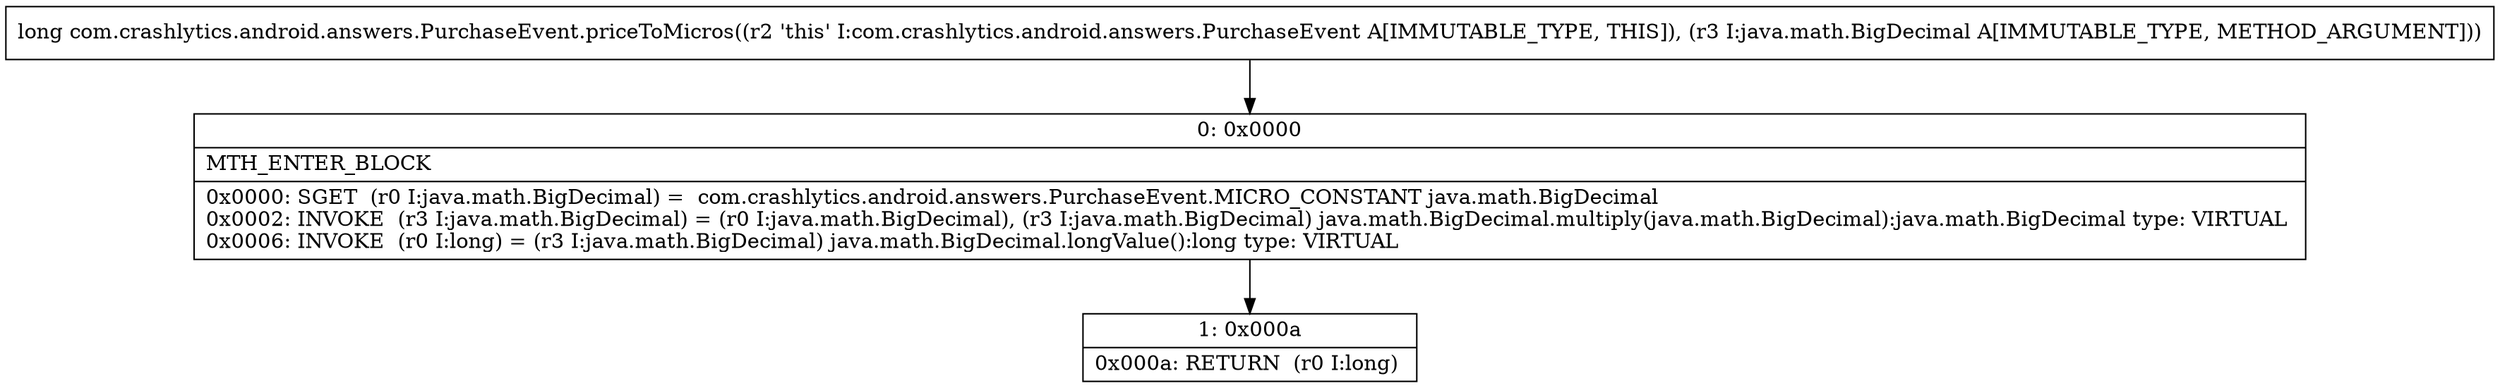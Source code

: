 digraph "CFG forcom.crashlytics.android.answers.PurchaseEvent.priceToMicros(Ljava\/math\/BigDecimal;)J" {
Node_0 [shape=record,label="{0\:\ 0x0000|MTH_ENTER_BLOCK\l|0x0000: SGET  (r0 I:java.math.BigDecimal) =  com.crashlytics.android.answers.PurchaseEvent.MICRO_CONSTANT java.math.BigDecimal \l0x0002: INVOKE  (r3 I:java.math.BigDecimal) = (r0 I:java.math.BigDecimal), (r3 I:java.math.BigDecimal) java.math.BigDecimal.multiply(java.math.BigDecimal):java.math.BigDecimal type: VIRTUAL \l0x0006: INVOKE  (r0 I:long) = (r3 I:java.math.BigDecimal) java.math.BigDecimal.longValue():long type: VIRTUAL \l}"];
Node_1 [shape=record,label="{1\:\ 0x000a|0x000a: RETURN  (r0 I:long) \l}"];
MethodNode[shape=record,label="{long com.crashlytics.android.answers.PurchaseEvent.priceToMicros((r2 'this' I:com.crashlytics.android.answers.PurchaseEvent A[IMMUTABLE_TYPE, THIS]), (r3 I:java.math.BigDecimal A[IMMUTABLE_TYPE, METHOD_ARGUMENT])) }"];
MethodNode -> Node_0;
Node_0 -> Node_1;
}

